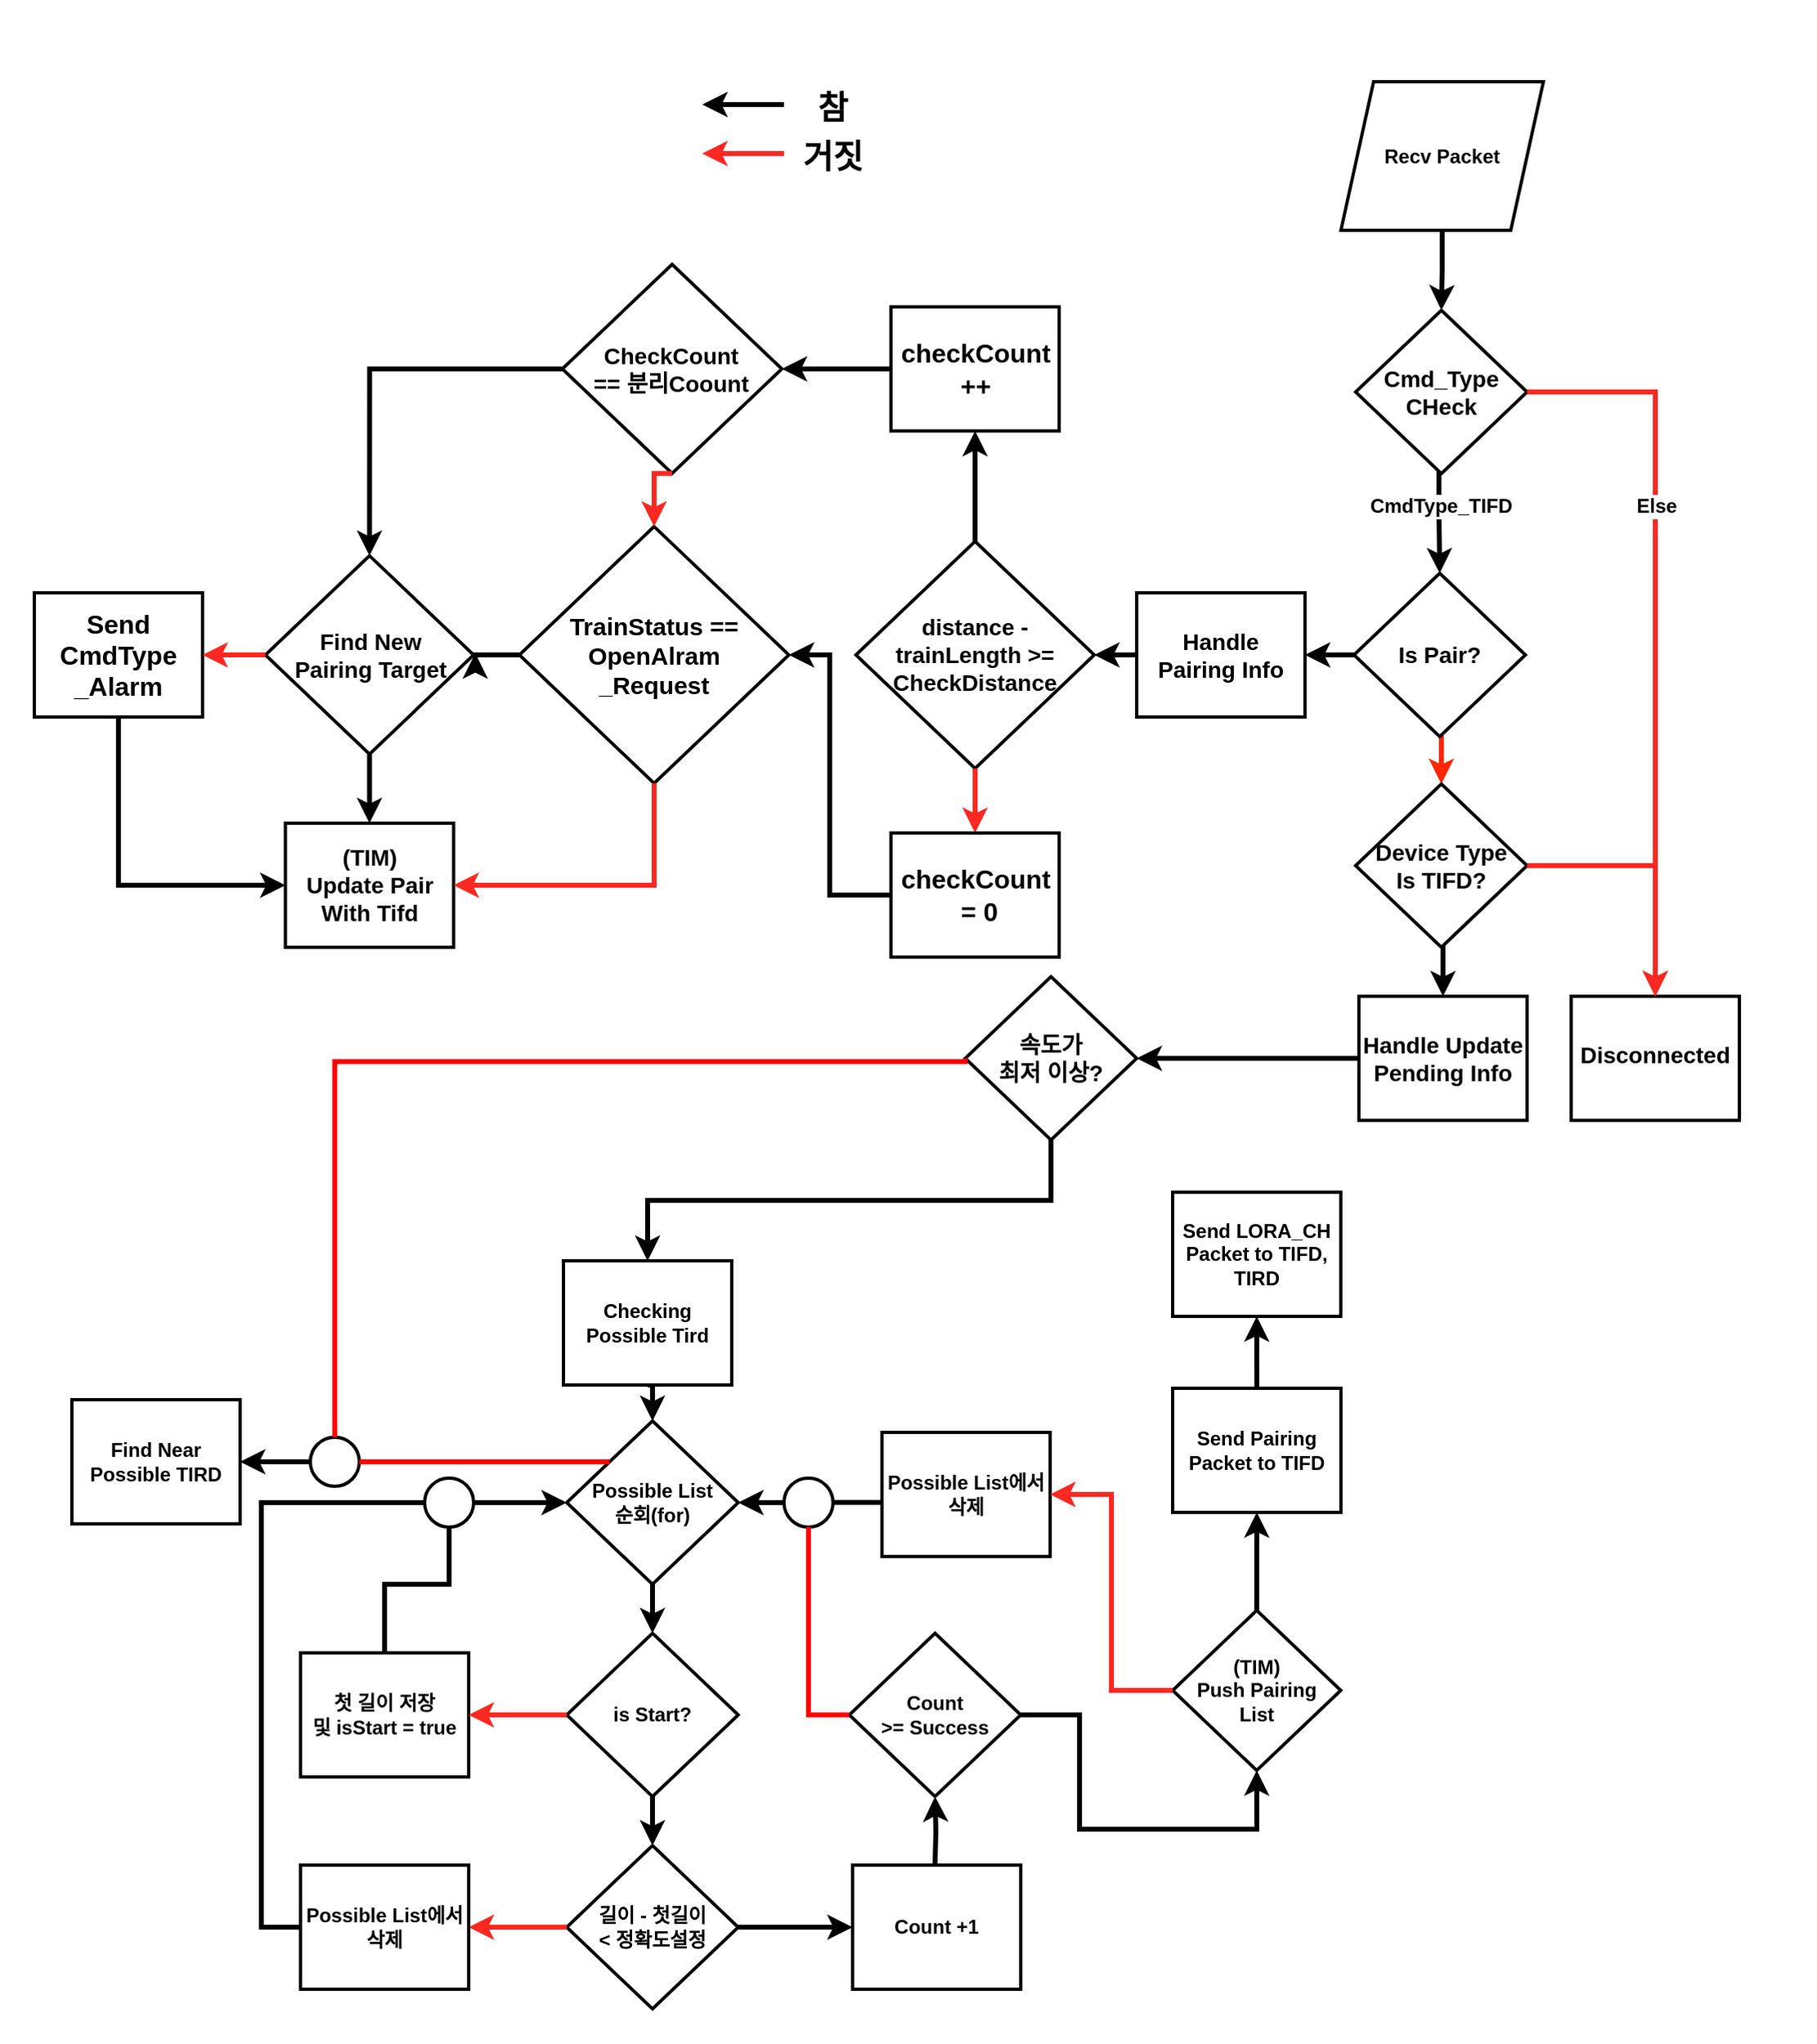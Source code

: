 <mxfile version="21.6.9" type="device">
  <diagram name="페이지-1" id="7Ij8uKjP76WhhLE6ZRci">
    <mxGraphModel dx="2876" dy="2298" grid="1" gridSize="10" guides="1" tooltips="1" connect="1" arrows="1" fold="1" page="1" pageScale="1" pageWidth="827" pageHeight="1169" background="#FFFFFF" math="0" shadow="0">
      <root>
        <mxCell id="0" />
        <mxCell id="1" parent="0" />
        <mxCell id="FlCNs_IBPol1UIJCw7tp-71" value="" style="rounded=0;whiteSpace=wrap;html=1;strokeColor=#ffffff;" parent="1" vertex="1">
          <mxGeometry x="-827" y="-1169" width="1110" height="1249" as="geometry" />
        </mxCell>
        <mxCell id="FlCNs_IBPol1UIJCw7tp-15" style="edgeStyle=orthogonalEdgeStyle;rounded=0;orthogonalLoop=1;jettySize=auto;html=1;entryX=0.5;entryY=0;entryDx=0;entryDy=0;strokeWidth=3;" parent="1" source="FlCNs_IBPol1UIJCw7tp-10" target="FlCNs_IBPol1UIJCw7tp-13" edge="1">
          <mxGeometry relative="1" as="geometry" />
        </mxCell>
        <mxCell id="FlCNs_IBPol1UIJCw7tp-10" value="Recv Packet" style="shape=parallelogram;perimeter=parallelogramPerimeter;whiteSpace=wrap;html=1;fixedSize=1;aspect=fixed;strokeWidth=2;fontStyle=1" parent="1" vertex="1">
          <mxGeometry x="-7" y="-1120" width="124" height="91" as="geometry" />
        </mxCell>
        <mxCell id="FlCNs_IBPol1UIJCw7tp-58" value="CmdType_TIFD" style="edgeStyle=orthogonalEdgeStyle;rounded=0;orthogonalLoop=1;jettySize=auto;html=1;entryX=0.5;entryY=0;entryDx=0;entryDy=0;fontStyle=1;fontSize=12;strokeWidth=3;exitX=0.5;exitY=1;exitDx=0;exitDy=0;" parent="1" source="FlCNs_IBPol1UIJCw7tp-13" target="FlCNs_IBPol1UIJCw7tp-23" edge="1">
          <mxGeometry x="0.495" relative="1" as="geometry">
            <Array as="points">
              <mxPoint x="55" y="-930" />
              <mxPoint x="53" y="-930" />
              <mxPoint x="53" y="-860" />
            </Array>
            <mxPoint as="offset" />
          </mxGeometry>
        </mxCell>
        <mxCell id="FlCNs_IBPol1UIJCw7tp-13" value="Cmd_Type&lt;br style=&quot;font-size: 14px;&quot;&gt;CHeck" style="rhombus;whiteSpace=wrap;html=1;aspect=fixed;strokeWidth=2;fontStyle=1;fontSize=14;" parent="1" vertex="1">
          <mxGeometry x="2" y="-980" width="105" height="100" as="geometry" />
        </mxCell>
        <mxCell id="FlCNs_IBPol1UIJCw7tp-35" style="edgeStyle=orthogonalEdgeStyle;rounded=0;orthogonalLoop=1;jettySize=auto;html=1;exitX=0;exitY=0.5;exitDx=0;exitDy=0;entryX=1;entryY=0.5;entryDx=0;entryDy=0;fontStyle=1;strokeWidth=3;" parent="1" source="FlCNs_IBPol1UIJCw7tp-21" target="FlCNs_IBPol1UIJCw7tp-31" edge="1">
          <mxGeometry relative="1" as="geometry" />
        </mxCell>
        <mxCell id="FlCNs_IBPol1UIJCw7tp-21" value="Handle Update Pending Info" style="rounded=0;whiteSpace=wrap;html=1;fontStyle=1;strokeWidth=2;fontSize=14;" parent="1" vertex="1">
          <mxGeometry x="4" y="-560" width="103" height="76" as="geometry" />
        </mxCell>
        <mxCell id="FlCNs_IBPol1UIJCw7tp-57" style="edgeStyle=orthogonalEdgeStyle;rounded=0;orthogonalLoop=1;jettySize=auto;html=1;exitX=0.5;exitY=1;exitDx=0;exitDy=0;entryX=0.5;entryY=0;entryDx=0;entryDy=0;fontStyle=1;fontColor=#000000;fillColor=#e51400;strokeColor=#ff2600;strokeWidth=3;" parent="1" source="FlCNs_IBPol1UIJCw7tp-23" target="FlCNs_IBPol1UIJCw7tp-26" edge="1">
          <mxGeometry relative="1" as="geometry" />
        </mxCell>
        <mxCell id="FlCNs_IBPol1UIJCw7tp-23" value="Is Pair?" style="rhombus;whiteSpace=wrap;html=1;aspect=fixed;fontStyle=1;strokeWidth=2;fontSize=14;" parent="1" vertex="1">
          <mxGeometry x="1" y="-819" width="105" height="100" as="geometry" />
        </mxCell>
        <mxCell id="FlCNs_IBPol1UIJCw7tp-34" style="edgeStyle=orthogonalEdgeStyle;rounded=0;orthogonalLoop=1;jettySize=auto;html=1;exitX=0.5;exitY=1;exitDx=0;exitDy=0;entryX=0.5;entryY=0;entryDx=0;entryDy=0;fontStyle=1;strokeWidth=3;" parent="1" source="FlCNs_IBPol1UIJCw7tp-26" target="FlCNs_IBPol1UIJCw7tp-21" edge="1">
          <mxGeometry relative="1" as="geometry" />
        </mxCell>
        <mxCell id="FlCNs_IBPol1UIJCw7tp-26" value="Device Type&lt;br style=&quot;font-size: 14px;&quot;&gt;Is TIFD?" style="rhombus;whiteSpace=wrap;html=1;aspect=fixed;fontStyle=1;strokeWidth=2;fontSize=14;" parent="1" vertex="1">
          <mxGeometry x="2" y="-690" width="105" height="100" as="geometry" />
        </mxCell>
        <mxCell id="FlCNs_IBPol1UIJCw7tp-36" style="edgeStyle=orthogonalEdgeStyle;rounded=0;orthogonalLoop=1;jettySize=auto;html=1;exitX=0.5;exitY=1;exitDx=0;exitDy=0;entryX=0.5;entryY=0;entryDx=0;entryDy=0;fontStyle=1;strokeWidth=3;" parent="1" source="FlCNs_IBPol1UIJCw7tp-31" target="FlCNs_IBPol1UIJCw7tp-33" edge="1">
          <mxGeometry relative="1" as="geometry" />
        </mxCell>
        <mxCell id="FlCNs_IBPol1UIJCw7tp-31" value="속도가 &lt;br style=&quot;font-size: 14px;&quot;&gt;최저 이상?" style="rhombus;whiteSpace=wrap;html=1;aspect=fixed;fontStyle=1;strokeWidth=2;fontSize=14;" parent="1" vertex="1">
          <mxGeometry x="-237" y="-572" width="105" height="100" as="geometry" />
        </mxCell>
        <mxCell id="FlCNs_IBPol1UIJCw7tp-32" value="&lt;p style=&quot;margin: 0px; padding: 0px; border: 0px none; line-height: 0px; overflow-wrap: break-word; font-family: Arial; font-size: 14px;&quot;&gt;&lt;span style=&quot;font-size: 14px;&quot;&gt;&lt;/span&gt;&lt;/p&gt;&lt;p style=&quot;margin: 0px; padding: 0px; border: 0px none; line-height: 0px; overflow-wrap: break-word; font-family: Arial; font-size: 14px;&quot;&gt;&lt;span style=&quot;font-size: 14px;&quot;&gt;&lt;/span&gt;&lt;/p&gt;&lt;p style=&quot;margin: 0px; padding: 0px; border: 0px none; line-height: 0px; overflow-wrap: break-word; font-family: Arial; font-size: 14px;&quot;&gt;&lt;span style=&quot;font-size: 14px;&quot;&gt;Disconnected&lt;/span&gt;&lt;/p&gt;&lt;p style=&quot;margin: 0px; padding: 0px; border: 0px none; line-height: 0px; overflow-wrap: break-word; font-family: Arial; font-size: 14px;&quot;&gt;&lt;span style=&quot;font-size: 14px;&quot;&gt;&lt;br style=&quot;font-size: 14px;&quot;&gt;&lt;/span&gt;&lt;/p&gt;" style="rounded=0;whiteSpace=wrap;html=1;fontStyle=1;strokeWidth=2;fontSize=14;" parent="1" vertex="1">
          <mxGeometry x="134" y="-560" width="103" height="76" as="geometry" />
        </mxCell>
        <mxCell id="FlCNs_IBPol1UIJCw7tp-38" style="edgeStyle=orthogonalEdgeStyle;rounded=0;orthogonalLoop=1;jettySize=auto;html=1;exitX=0.5;exitY=1;exitDx=0;exitDy=0;entryX=0.5;entryY=0;entryDx=0;entryDy=0;fontStyle=1;strokeWidth=3;" parent="1" source="FlCNs_IBPol1UIJCw7tp-33" target="FlCNs_IBPol1UIJCw7tp-37" edge="1">
          <mxGeometry relative="1" as="geometry" />
        </mxCell>
        <mxCell id="FlCNs_IBPol1UIJCw7tp-33" value="Checking Possible Tird" style="rounded=0;whiteSpace=wrap;html=1;fontStyle=1;strokeWidth=2;" parent="1" vertex="1">
          <mxGeometry x="-483" y="-398" width="103" height="76" as="geometry" />
        </mxCell>
        <mxCell id="FlCNs_IBPol1UIJCw7tp-48" style="edgeStyle=orthogonalEdgeStyle;rounded=0;orthogonalLoop=1;jettySize=auto;html=1;exitX=0.5;exitY=1;exitDx=0;exitDy=0;fontStyle=1;strokeWidth=3;" parent="1" source="FlCNs_IBPol1UIJCw7tp-37" target="FlCNs_IBPol1UIJCw7tp-40" edge="1">
          <mxGeometry relative="1" as="geometry" />
        </mxCell>
        <mxCell id="FlCNs_IBPol1UIJCw7tp-37" value="Possible List&lt;br&gt;순회(for)" style="rhombus;whiteSpace=wrap;html=1;aspect=fixed;fontStyle=1;strokeWidth=2;" parent="1" vertex="1">
          <mxGeometry x="-481" y="-300" width="105" height="100" as="geometry" />
        </mxCell>
        <mxCell id="FlCNs_IBPol1UIJCw7tp-39" value="Find Near Possible TIRD" style="rounded=0;whiteSpace=wrap;html=1;fontStyle=1;strokeWidth=2;" parent="1" vertex="1">
          <mxGeometry x="-784" y="-313" width="103" height="76" as="geometry" />
        </mxCell>
        <mxCell id="FlCNs_IBPol1UIJCw7tp-49" style="edgeStyle=orthogonalEdgeStyle;rounded=0;orthogonalLoop=1;jettySize=auto;html=1;exitX=0.5;exitY=1;exitDx=0;exitDy=0;entryX=0.5;entryY=0;entryDx=0;entryDy=0;fontStyle=1;strokeWidth=3;" parent="1" source="FlCNs_IBPol1UIJCw7tp-40" target="FlCNs_IBPol1UIJCw7tp-41" edge="1">
          <mxGeometry relative="1" as="geometry" />
        </mxCell>
        <mxCell id="FlCNs_IBPol1UIJCw7tp-40" value="is Start?" style="rhombus;whiteSpace=wrap;html=1;aspect=fixed;fontStyle=1;strokeWidth=2;" parent="1" vertex="1">
          <mxGeometry x="-481" y="-170" width="105" height="100" as="geometry" />
        </mxCell>
        <mxCell id="FlCNs_IBPol1UIJCw7tp-50" style="edgeStyle=orthogonalEdgeStyle;rounded=0;orthogonalLoop=1;jettySize=auto;html=1;exitX=1;exitY=0.5;exitDx=0;exitDy=0;entryX=0;entryY=0.5;entryDx=0;entryDy=0;fontStyle=1;strokeWidth=3;" parent="1" source="FlCNs_IBPol1UIJCw7tp-41" target="FlCNs_IBPol1UIJCw7tp-42" edge="1">
          <mxGeometry relative="1" as="geometry" />
        </mxCell>
        <mxCell id="FlCNs_IBPol1UIJCw7tp-41" value="길이 - 첫길이&lt;br&gt;&amp;lt; 정확도설정" style="rhombus;whiteSpace=wrap;html=1;aspect=fixed;fontStyle=1;strokeWidth=2;" parent="1" vertex="1">
          <mxGeometry x="-481" y="-40" width="105" height="100" as="geometry" />
        </mxCell>
        <mxCell id="FlCNs_IBPol1UIJCw7tp-51" style="edgeStyle=orthogonalEdgeStyle;rounded=0;orthogonalLoop=1;jettySize=auto;html=1;exitX=0.5;exitY=0;exitDx=0;exitDy=0;entryX=0.5;entryY=1;entryDx=0;entryDy=0;fontStyle=1;strokeWidth=3;" parent="1" target="FlCNs_IBPol1UIJCw7tp-44" edge="1">
          <mxGeometry relative="1" as="geometry">
            <mxPoint x="-255.5" y="-28" as="sourcePoint" />
          </mxGeometry>
        </mxCell>
        <mxCell id="FlCNs_IBPol1UIJCw7tp-42" value="Count +1" style="rounded=0;whiteSpace=wrap;fontStyle=1;strokeWidth=2;" parent="1" vertex="1">
          <mxGeometry x="-306" y="-28" width="103" height="76" as="geometry" />
        </mxCell>
        <mxCell id="FlCNs_IBPol1UIJCw7tp-52" style="edgeStyle=orthogonalEdgeStyle;rounded=0;orthogonalLoop=1;jettySize=auto;html=1;exitX=1;exitY=0.5;exitDx=0;exitDy=0;fontStyle=1;strokeWidth=3;entryX=0.5;entryY=1;entryDx=0;entryDy=0;" parent="1" source="FlCNs_IBPol1UIJCw7tp-44" target="FlCNs_IBPol1UIJCw7tp-73" edge="1">
          <mxGeometry relative="1" as="geometry">
            <mxPoint x="-255" y="-190" as="targetPoint" />
            <Array as="points">
              <mxPoint x="-167" y="-120" />
              <mxPoint x="-167" y="-50" />
              <mxPoint x="-59" y="-50" />
            </Array>
          </mxGeometry>
        </mxCell>
        <mxCell id="FlCNs_IBPol1UIJCw7tp-44" value="Count&lt;br&gt;&amp;gt;= Success" style="rhombus;whiteSpace=wrap;html=1;aspect=fixed;fontStyle=1;strokeWidth=2;" parent="1" vertex="1">
          <mxGeometry x="-308" y="-170" width="105" height="100" as="geometry" />
        </mxCell>
        <mxCell id="FlCNs_IBPol1UIJCw7tp-53" style="edgeStyle=orthogonalEdgeStyle;rounded=0;orthogonalLoop=1;jettySize=auto;html=1;exitX=0.5;exitY=0;exitDx=0;exitDy=0;entryX=0.5;entryY=1;entryDx=0;entryDy=0;fontStyle=1;strokeWidth=3;" parent="1" source="FlCNs_IBPol1UIJCw7tp-73" target="FlCNs_IBPol1UIJCw7tp-46" edge="1">
          <mxGeometry relative="1" as="geometry">
            <mxPoint x="-217.5" y="-168" as="sourcePoint" />
          </mxGeometry>
        </mxCell>
        <mxCell id="FlCNs_IBPol1UIJCw7tp-46" value="Send Pairing Packet to TIFD" style="rounded=0;whiteSpace=wrap;fontStyle=1;html=1;strokeWidth=2;" parent="1" vertex="1">
          <mxGeometry x="-110" y="-320" width="103" height="76" as="geometry" />
        </mxCell>
        <mxCell id="FlCNs_IBPol1UIJCw7tp-47" value="Send LORA_CH&lt;br&gt;Packet to TIFD, TIRD" style="rounded=0;whiteSpace=wrap;fontStyle=1;html=1;strokeWidth=2;" parent="1" vertex="1">
          <mxGeometry x="-110" y="-440" width="102.9" height="76" as="geometry" />
        </mxCell>
        <mxCell id="FlCNs_IBPol1UIJCw7tp-73" value="(TIM)&lt;br style=&quot;border-color: var(--border-color);&quot;&gt;&lt;span style=&quot;border-color: var(--border-color);&quot;&gt;Push Pairing&lt;br&gt;List&lt;/span&gt;" style="rhombus;whiteSpace=wrap;html=1;aspect=fixed;fontStyle=1;strokeWidth=2;" parent="1" vertex="1">
          <mxGeometry x="-110" y="-184" width="102.9" height="98" as="geometry" />
        </mxCell>
        <mxCell id="FlCNs_IBPol1UIJCw7tp-76" value="첫 길이 저장&lt;br&gt;및 isStart = true" style="rounded=0;whiteSpace=wrap;fontStyle=1;html=1;strokeWidth=2;" parent="1" vertex="1">
          <mxGeometry x="-644" y="-158" width="103" height="76" as="geometry" />
        </mxCell>
        <mxCell id="FlCNs_IBPol1UIJCw7tp-81" value="Possible List에서&lt;br&gt;삭제" style="rounded=0;whiteSpace=wrap;fontStyle=1;html=1;strokeWidth=2;" parent="1" vertex="1">
          <mxGeometry x="-288.0" y="-293" width="103" height="76" as="geometry" />
        </mxCell>
        <mxCell id="FlCNs_IBPol1UIJCw7tp-85" style="edgeStyle=orthogonalEdgeStyle;rounded=0;orthogonalLoop=1;jettySize=auto;html=1;exitX=0.5;exitY=0;exitDx=0;exitDy=0;entryX=0.5;entryY=1;entryDx=0;entryDy=0;fontStyle=1;strokeWidth=3;" parent="1" source="FlCNs_IBPol1UIJCw7tp-46" target="FlCNs_IBPol1UIJCw7tp-47" edge="1">
          <mxGeometry relative="1" as="geometry">
            <mxPoint x="-200" y="-350" as="sourcePoint" />
            <mxPoint x="-250" y="-350" as="targetPoint" />
          </mxGeometry>
        </mxCell>
        <mxCell id="FlCNs_IBPol1UIJCw7tp-86" style="edgeStyle=orthogonalEdgeStyle;rounded=0;orthogonalLoop=1;jettySize=auto;html=1;exitX=0;exitY=0.5;exitDx=0;exitDy=0;entryX=1;entryY=0.5;entryDx=0;entryDy=0;fontStyle=1;strokeWidth=3;strokeColor=#FC2821;" parent="1" source="FlCNs_IBPol1UIJCw7tp-73" target="FlCNs_IBPol1UIJCw7tp-81" edge="1">
          <mxGeometry relative="1" as="geometry">
            <mxPoint x="-78.0" y="-270" as="sourcePoint" />
            <mxPoint x="-278.0" y="-270" as="targetPoint" />
          </mxGeometry>
        </mxCell>
        <mxCell id="FlCNs_IBPol1UIJCw7tp-88" value="" style="ellipse;whiteSpace=wrap;html=1;strokeWidth=2;" parent="1" vertex="1">
          <mxGeometry x="-348" y="-265" width="30" height="30" as="geometry" />
        </mxCell>
        <mxCell id="FlCNs_IBPol1UIJCw7tp-90" style="orthogonalLoop=1;jettySize=auto;html=1;exitX=0;exitY=0.5;exitDx=0;exitDy=0;entryX=0.5;entryY=1;entryDx=0;entryDy=0;fontStyle=1;strokeWidth=3;rounded=0;edgeStyle=orthogonalEdgeStyle;endArrow=none;endFill=0;strokeColor=#ff0000;" parent="1" source="FlCNs_IBPol1UIJCw7tp-44" target="FlCNs_IBPol1UIJCw7tp-88" edge="1">
          <mxGeometry relative="1" as="geometry">
            <mxPoint x="-458" y="-280" as="sourcePoint" />
            <mxPoint x="-508" y="-280" as="targetPoint" />
          </mxGeometry>
        </mxCell>
        <mxCell id="FlCNs_IBPol1UIJCw7tp-91" style="edgeStyle=orthogonalEdgeStyle;rounded=0;orthogonalLoop=1;jettySize=auto;html=1;exitX=0;exitY=0.5;exitDx=0;exitDy=0;fontStyle=1;strokeWidth=3;endArrow=none;endFill=0;" parent="1" edge="1">
          <mxGeometry relative="1" as="geometry">
            <mxPoint x="-288.0" y="-250.08" as="sourcePoint" />
            <mxPoint x="-318" y="-250.08" as="targetPoint" />
            <Array as="points">
              <mxPoint x="-318" y="-250.08" />
            </Array>
          </mxGeometry>
        </mxCell>
        <mxCell id="FlCNs_IBPol1UIJCw7tp-92" style="edgeStyle=orthogonalEdgeStyle;rounded=0;orthogonalLoop=1;jettySize=auto;html=1;exitX=0;exitY=0.5;exitDx=0;exitDy=0;fontStyle=1;strokeWidth=3;entryX=1;entryY=0.5;entryDx=0;entryDy=0;" parent="1" source="FlCNs_IBPol1UIJCw7tp-88" target="FlCNs_IBPol1UIJCw7tp-37" edge="1">
          <mxGeometry relative="1" as="geometry">
            <mxPoint x="-378" y="-300" as="sourcePoint" />
            <mxPoint x="-368" y="-250" as="targetPoint" />
          </mxGeometry>
        </mxCell>
        <mxCell id="FlCNs_IBPol1UIJCw7tp-93" style="edgeStyle=orthogonalEdgeStyle;rounded=0;orthogonalLoop=1;jettySize=auto;html=1;exitX=0;exitY=0.5;exitDx=0;exitDy=0;entryX=1;entryY=0.5;entryDx=0;entryDy=0;fontStyle=1;strokeWidth=3;fillColor=#e51400;strokeColor=#FC2821;" parent="1" source="FlCNs_IBPol1UIJCw7tp-40" target="FlCNs_IBPol1UIJCw7tp-76" edge="1">
          <mxGeometry relative="1" as="geometry">
            <mxPoint x="-478" y="-140" as="sourcePoint" />
            <mxPoint x="-528" y="-140" as="targetPoint" />
          </mxGeometry>
        </mxCell>
        <mxCell id="FlCNs_IBPol1UIJCw7tp-94" style="edgeStyle=orthogonalEdgeStyle;rounded=0;orthogonalLoop=1;jettySize=auto;html=1;exitX=0;exitY=0.5;exitDx=0;exitDy=0;entryX=1;entryY=0.5;entryDx=0;entryDy=0;fontStyle=1;strokeWidth=3;strokeColor=#FC2821;" parent="1" source="FlCNs_IBPol1UIJCw7tp-41" edge="1">
          <mxGeometry relative="1" as="geometry">
            <mxPoint x="-471" y="-110" as="sourcePoint" />
            <mxPoint x="-541.0" y="10" as="targetPoint" />
          </mxGeometry>
        </mxCell>
        <mxCell id="FlCNs_IBPol1UIJCw7tp-95" value="Possible List에서&lt;br&gt;삭제" style="rounded=0;whiteSpace=wrap;fontStyle=1;html=1;strokeWidth=2;" parent="1" vertex="1">
          <mxGeometry x="-644.0" y="-28" width="103" height="76" as="geometry" />
        </mxCell>
        <mxCell id="FlCNs_IBPol1UIJCw7tp-96" value="" style="ellipse;whiteSpace=wrap;html=1;strokeWidth=2;" parent="1" vertex="1">
          <mxGeometry x="-638" y="-290" width="30" height="30" as="geometry" />
        </mxCell>
        <mxCell id="FlCNs_IBPol1UIJCw7tp-97" style="orthogonalLoop=1;jettySize=auto;html=1;entryX=1;entryY=0.5;entryDx=0;entryDy=0;fontStyle=1;strokeWidth=3;rounded=0;edgeStyle=orthogonalEdgeStyle;endArrow=none;endFill=0;strokeColor=#ff0000;exitX=0;exitY=0;exitDx=0;exitDy=0;" parent="1" source="FlCNs_IBPol1UIJCw7tp-37" target="FlCNs_IBPol1UIJCw7tp-96" edge="1">
          <mxGeometry relative="1" as="geometry">
            <mxPoint x="-543" y="-225" as="sourcePoint" />
            <mxPoint x="-568" y="-340" as="targetPoint" />
          </mxGeometry>
        </mxCell>
        <mxCell id="FlCNs_IBPol1UIJCw7tp-98" style="orthogonalLoop=1;jettySize=auto;html=1;exitX=0.5;exitY=0;exitDx=0;exitDy=0;entryX=0;entryY=0.5;entryDx=0;entryDy=0;fontStyle=1;strokeWidth=3;rounded=0;edgeStyle=orthogonalEdgeStyle;endArrow=none;endFill=0;strokeColor=#ff0000;" parent="1" source="FlCNs_IBPol1UIJCw7tp-96" target="FlCNs_IBPol1UIJCw7tp-31" edge="1">
          <mxGeometry relative="1" as="geometry">
            <mxPoint x="-593" y="-315" as="sourcePoint" />
            <mxPoint x="-618" y="-430" as="targetPoint" />
            <Array as="points">
              <mxPoint x="-623" y="-520" />
              <mxPoint x="-237" y="-520" />
            </Array>
          </mxGeometry>
        </mxCell>
        <mxCell id="FlCNs_IBPol1UIJCw7tp-99" style="edgeStyle=orthogonalEdgeStyle;rounded=0;orthogonalLoop=1;jettySize=auto;html=1;exitX=0;exitY=0.5;exitDx=0;exitDy=0;fontStyle=1;strokeWidth=3;entryX=1;entryY=0.5;entryDx=0;entryDy=0;" parent="1" source="FlCNs_IBPol1UIJCw7tp-96" target="FlCNs_IBPol1UIJCw7tp-39" edge="1">
          <mxGeometry relative="1" as="geometry">
            <mxPoint x="-628" y="-270" as="sourcePoint" />
            <mxPoint x="-678" y="-270" as="targetPoint" />
          </mxGeometry>
        </mxCell>
        <mxCell id="FlCNs_IBPol1UIJCw7tp-100" value="" style="ellipse;whiteSpace=wrap;html=1;strokeWidth=2;" parent="1" vertex="1">
          <mxGeometry x="-568" y="-265" width="30" height="30" as="geometry" />
        </mxCell>
        <mxCell id="FlCNs_IBPol1UIJCw7tp-101" style="edgeStyle=orthogonalEdgeStyle;rounded=0;orthogonalLoop=1;jettySize=auto;html=1;exitX=1;exitY=0.5;exitDx=0;exitDy=0;entryX=0;entryY=0.5;entryDx=0;entryDy=0;fontStyle=1;strokeWidth=3;" parent="1" source="FlCNs_IBPol1UIJCw7tp-100" target="FlCNs_IBPol1UIJCw7tp-37" edge="1">
          <mxGeometry relative="1" as="geometry">
            <mxPoint x="-578" y="-190" as="sourcePoint" />
            <mxPoint x="-628" y="-190" as="targetPoint" />
          </mxGeometry>
        </mxCell>
        <mxCell id="FlCNs_IBPol1UIJCw7tp-103" style="edgeStyle=orthogonalEdgeStyle;rounded=0;orthogonalLoop=1;jettySize=auto;html=1;exitX=0.5;exitY=0;exitDx=0;exitDy=0;fontStyle=1;strokeWidth=3;endArrow=none;endFill=0;entryX=0.5;entryY=1;entryDx=0;entryDy=0;" parent="1" source="FlCNs_IBPol1UIJCw7tp-76" target="FlCNs_IBPol1UIJCw7tp-100" edge="1">
          <mxGeometry relative="1" as="geometry">
            <mxPoint x="-608.0" y="-210.0" as="sourcePoint" />
            <mxPoint x="-638" y="-210.0" as="targetPoint" />
            <Array as="points">
              <mxPoint x="-592" y="-200" />
              <mxPoint x="-553" y="-200" />
            </Array>
          </mxGeometry>
        </mxCell>
        <mxCell id="FlCNs_IBPol1UIJCw7tp-104" style="edgeStyle=orthogonalEdgeStyle;rounded=0;orthogonalLoop=1;jettySize=auto;html=1;exitX=0;exitY=0.5;exitDx=0;exitDy=0;fontStyle=1;strokeWidth=3;endArrow=none;endFill=0;entryX=0;entryY=0.5;entryDx=0;entryDy=0;" parent="1" source="FlCNs_IBPol1UIJCw7tp-95" target="FlCNs_IBPol1UIJCw7tp-100" edge="1">
          <mxGeometry relative="1" as="geometry">
            <mxPoint x="-678.0" y="-40.0" as="sourcePoint" />
            <mxPoint x="-708" y="-40.0" as="targetPoint" />
            <Array as="points">
              <mxPoint x="-668" y="10" />
              <mxPoint x="-668" y="-250" />
            </Array>
          </mxGeometry>
        </mxCell>
        <mxCell id="mwJyTNDDtB5qL9PiFzt8-1" style="edgeStyle=orthogonalEdgeStyle;rounded=0;orthogonalLoop=1;jettySize=auto;html=1;exitX=1;exitY=0.5;exitDx=0;exitDy=0;entryX=0.5;entryY=0;entryDx=0;entryDy=0;fontStyle=1;strokeWidth=3;strokeColor=#FC2821;" parent="1" source="FlCNs_IBPol1UIJCw7tp-26" target="FlCNs_IBPol1UIJCw7tp-32" edge="1">
          <mxGeometry relative="1" as="geometry">
            <mxPoint x="373.0" y="-660" as="sourcePoint" />
            <mxPoint x="173.0" y="-660" as="targetPoint" />
          </mxGeometry>
        </mxCell>
        <mxCell id="mwJyTNDDtB5qL9PiFzt8-2" style="edgeStyle=orthogonalEdgeStyle;rounded=0;orthogonalLoop=1;jettySize=auto;html=1;exitX=0;exitY=0.5;exitDx=0;exitDy=0;entryX=1;entryY=0.5;entryDx=0;entryDy=0;fontStyle=1;strokeWidth=3;" parent="1" source="FlCNs_IBPol1UIJCw7tp-23" target="mwJyTNDDtB5qL9PiFzt8-3" edge="1">
          <mxGeometry relative="1" as="geometry">
            <mxPoint x="-117" y="-760" as="sourcePoint" />
            <mxPoint x="-167" y="-760" as="targetPoint" />
            <Array as="points" />
          </mxGeometry>
        </mxCell>
        <mxCell id="mwJyTNDDtB5qL9PiFzt8-3" value="Handle&lt;br style=&quot;font-size: 14px;&quot;&gt;Pairing Info" style="rounded=0;whiteSpace=wrap;fontStyle=1;html=1;strokeWidth=2;fontSize=14;" parent="1" vertex="1">
          <mxGeometry x="-132.0" y="-807" width="103" height="76" as="geometry" />
        </mxCell>
        <mxCell id="mwJyTNDDtB5qL9PiFzt8-4" value="Else" style="edgeStyle=orthogonalEdgeStyle;rounded=0;orthogonalLoop=1;jettySize=auto;html=1;exitX=1;exitY=0.5;exitDx=0;exitDy=0;entryX=0.5;entryY=0;entryDx=0;entryDy=0;fontStyle=1;strokeWidth=3;strokeColor=#FC2821;fontSize=12;" parent="1" source="FlCNs_IBPol1UIJCw7tp-13" target="FlCNs_IBPol1UIJCw7tp-32" edge="1">
          <mxGeometry x="-0.338" relative="1" as="geometry">
            <mxPoint x="353.0" y="-890" as="sourcePoint" />
            <mxPoint x="153.0" y="-890" as="targetPoint" />
            <mxPoint as="offset" />
          </mxGeometry>
        </mxCell>
        <mxCell id="mwJyTNDDtB5qL9PiFzt8-7" value="TrainStatus == OpenAlram&lt;br style=&quot;font-size: 15px;&quot;&gt;_Request" style="rhombus;whiteSpace=wrap;html=1;aspect=fixed;fontStyle=1;strokeWidth=2;fontSize=15;" parent="1" vertex="1">
          <mxGeometry x="-510" y="-847.57" width="165" height="157.14" as="geometry" />
        </mxCell>
        <mxCell id="mwJyTNDDtB5qL9PiFzt8-12" value="(TIM)&lt;br style=&quot;font-size: 14px;&quot;&gt;Update Pair &lt;br style=&quot;font-size: 14px;&quot;&gt;With Tifd" style="rounded=0;whiteSpace=wrap;fontStyle=1;html=1;strokeWidth=2;fontSize=14;" parent="1" vertex="1">
          <mxGeometry x="-653.25" y="-666" width="103" height="76" as="geometry" />
        </mxCell>
        <mxCell id="Ct8HjF7NkuFXoSBndfX9-1" value="distance - trainLength &amp;gt;=&lt;br style=&quot;font-size: 14px;&quot;&gt;CheckDistance" style="rhombus;whiteSpace=wrap;html=1;aspect=fixed;fontStyle=1;strokeWidth=2;fontSize=14;" parent="1" vertex="1">
          <mxGeometry x="-303.95" y="-838.5" width="145.95" height="139" as="geometry" />
        </mxCell>
        <mxCell id="Ct8HjF7NkuFXoSBndfX9-2" value="checkCount&lt;br&gt;++" style="rounded=0;whiteSpace=wrap;fontStyle=1;html=1;strokeWidth=2;fontSize=16;" parent="1" vertex="1">
          <mxGeometry x="-282.48" y="-982.14" width="103" height="76" as="geometry" />
        </mxCell>
        <mxCell id="Ct8HjF7NkuFXoSBndfX9-3" style="edgeStyle=orthogonalEdgeStyle;rounded=0;orthogonalLoop=1;jettySize=auto;html=1;exitX=0.5;exitY=0;exitDx=0;exitDy=0;entryX=0.5;entryY=1;entryDx=0;entryDy=0;fontStyle=1;strokeWidth=3;" parent="1" source="Ct8HjF7NkuFXoSBndfX9-1" target="Ct8HjF7NkuFXoSBndfX9-2" edge="1">
          <mxGeometry relative="1" as="geometry">
            <mxPoint x="-397" y="-630" as="sourcePoint" />
            <mxPoint x="-447" y="-630" as="targetPoint" />
          </mxGeometry>
        </mxCell>
        <mxCell id="Ct8HjF7NkuFXoSBndfX9-4" style="edgeStyle=orthogonalEdgeStyle;rounded=0;orthogonalLoop=1;jettySize=auto;html=1;exitX=0;exitY=0.5;exitDx=0;exitDy=0;entryX=1;entryY=0.5;entryDx=0;entryDy=0;fontStyle=1;strokeWidth=3;" parent="1" source="mwJyTNDDtB5qL9PiFzt8-3" target="Ct8HjF7NkuFXoSBndfX9-1" edge="1">
          <mxGeometry relative="1" as="geometry">
            <mxPoint x="-357" y="-680" as="sourcePoint" />
            <mxPoint x="-407" y="-680" as="targetPoint" />
          </mxGeometry>
        </mxCell>
        <mxCell id="Ct8HjF7NkuFXoSBndfX9-5" value="CheckCount&lt;br style=&quot;font-size: 14px;&quot;&gt;== 분리Coount" style="rhombus;whiteSpace=wrap;html=1;aspect=fixed;fontStyle=1;strokeWidth=2;fontSize=14;" parent="1" vertex="1">
          <mxGeometry x="-483.7" y="-1008.14" width="134.4" height="128" as="geometry" />
        </mxCell>
        <mxCell id="Ct8HjF7NkuFXoSBndfX9-6" style="edgeStyle=orthogonalEdgeStyle;rounded=0;orthogonalLoop=1;jettySize=auto;html=1;exitX=0;exitY=0.5;exitDx=0;exitDy=0;fontStyle=1;strokeWidth=3;entryX=1;entryY=0.5;entryDx=0;entryDy=0;" parent="1" source="Ct8HjF7NkuFXoSBndfX9-2" target="Ct8HjF7NkuFXoSBndfX9-5" edge="1">
          <mxGeometry relative="1" as="geometry">
            <mxPoint x="-627" y="-940" as="sourcePoint" />
            <mxPoint x="-357" y="-940" as="targetPoint" />
          </mxGeometry>
        </mxCell>
        <mxCell id="Ct8HjF7NkuFXoSBndfX9-8" style="edgeStyle=orthogonalEdgeStyle;rounded=0;orthogonalLoop=1;jettySize=auto;html=1;exitX=0.5;exitY=1;exitDx=0;exitDy=0;entryX=0.5;entryY=0;entryDx=0;entryDy=0;fontStyle=1;strokeWidth=3;strokeColor=#FC2821;" parent="1" source="Ct8HjF7NkuFXoSBndfX9-5" target="mwJyTNDDtB5qL9PiFzt8-7" edge="1">
          <mxGeometry relative="1" as="geometry">
            <mxPoint x="-617.0" y="-910" as="sourcePoint" />
            <mxPoint x="-817.0" y="-910" as="targetPoint" />
          </mxGeometry>
        </mxCell>
        <mxCell id="Ct8HjF7NkuFXoSBndfX9-13" style="edgeStyle=orthogonalEdgeStyle;rounded=0;orthogonalLoop=1;jettySize=auto;html=1;exitX=0.5;exitY=1;exitDx=0;exitDy=0;entryX=1;entryY=0.5;entryDx=0;entryDy=0;fontStyle=1;strokeWidth=3;strokeColor=#FC2821;" parent="1" source="mwJyTNDDtB5qL9PiFzt8-7" target="mwJyTNDDtB5qL9PiFzt8-12" edge="1">
          <mxGeometry relative="1" as="geometry">
            <mxPoint x="-267.0" y="-560" as="sourcePoint" />
            <mxPoint x="-467.0" y="-560" as="targetPoint" />
          </mxGeometry>
        </mxCell>
        <mxCell id="Ct8HjF7NkuFXoSBndfX9-91" value="Find New &lt;br style=&quot;font-size: 14px;&quot;&gt;Pairing Target" style="rhombus;whiteSpace=wrap;html=1;aspect=fixed;fontStyle=1;strokeWidth=2;fontSize=14;" parent="1" vertex="1">
          <mxGeometry x="-665.5" y="-829.71" width="127.5" height="121.43" as="geometry" />
        </mxCell>
        <mxCell id="Ct8HjF7NkuFXoSBndfX9-94" value="Send CmdType&lt;br&gt;_Alarm" style="rounded=0;whiteSpace=wrap;fontStyle=1;html=1;strokeWidth=2;fontSize=16;" parent="1" vertex="1">
          <mxGeometry x="-807.0" y="-807" width="103" height="76" as="geometry" />
        </mxCell>
        <mxCell id="Ct8HjF7NkuFXoSBndfX9-95" style="edgeStyle=orthogonalEdgeStyle;rounded=0;orthogonalLoop=1;jettySize=auto;html=1;exitX=0;exitY=0.5;exitDx=0;exitDy=0;fontStyle=1;strokeWidth=3;" parent="1" source="mwJyTNDDtB5qL9PiFzt8-7" edge="1">
          <mxGeometry relative="1" as="geometry">
            <mxPoint x="-947" y="-930" as="sourcePoint" />
            <mxPoint x="-537" y="-770" as="targetPoint" />
          </mxGeometry>
        </mxCell>
        <mxCell id="Ct8HjF7NkuFXoSBndfX9-96" style="edgeStyle=orthogonalEdgeStyle;rounded=0;orthogonalLoop=1;jettySize=auto;html=1;exitX=0.5;exitY=1;exitDx=0;exitDy=0;entryX=0.5;entryY=0;entryDx=0;entryDy=0;fontStyle=1;strokeWidth=3;" parent="1" source="Ct8HjF7NkuFXoSBndfX9-91" target="mwJyTNDDtB5qL9PiFzt8-12" edge="1">
          <mxGeometry relative="1" as="geometry">
            <mxPoint x="-787" y="-670" as="sourcePoint" />
            <mxPoint x="-837" y="-670" as="targetPoint" />
          </mxGeometry>
        </mxCell>
        <mxCell id="Ct8HjF7NkuFXoSBndfX9-97" style="edgeStyle=orthogonalEdgeStyle;rounded=0;orthogonalLoop=1;jettySize=auto;html=1;exitX=0;exitY=0.5;exitDx=0;exitDy=0;entryX=1;entryY=0.5;entryDx=0;entryDy=0;fontStyle=1;strokeWidth=3;strokeColor=#FC2821;" parent="1" source="Ct8HjF7NkuFXoSBndfX9-91" target="Ct8HjF7NkuFXoSBndfX9-94" edge="1">
          <mxGeometry relative="1" as="geometry">
            <mxPoint x="-677.0" y="-890" as="sourcePoint" />
            <mxPoint x="-877.0" y="-890" as="targetPoint" />
          </mxGeometry>
        </mxCell>
        <mxCell id="Ct8HjF7NkuFXoSBndfX9-98" style="edgeStyle=orthogonalEdgeStyle;rounded=0;orthogonalLoop=1;jettySize=auto;html=1;exitX=0;exitY=0.5;exitDx=0;exitDy=0;entryX=0.5;entryY=0;entryDx=0;entryDy=0;fontStyle=1;strokeWidth=3;" parent="1" source="Ct8HjF7NkuFXoSBndfX9-5" target="Ct8HjF7NkuFXoSBndfX9-91" edge="1">
          <mxGeometry relative="1" as="geometry">
            <mxPoint x="-647" y="-950" as="sourcePoint" />
            <mxPoint x="-697" y="-950" as="targetPoint" />
          </mxGeometry>
        </mxCell>
        <mxCell id="Ct8HjF7NkuFXoSBndfX9-100" style="edgeStyle=orthogonalEdgeStyle;rounded=0;orthogonalLoop=1;jettySize=auto;html=1;exitX=0.5;exitY=1;exitDx=0;exitDy=0;entryX=0;entryY=0.5;entryDx=0;entryDy=0;fontStyle=1;strokeWidth=3;" parent="1" source="Ct8HjF7NkuFXoSBndfX9-94" target="mwJyTNDDtB5qL9PiFzt8-12" edge="1">
          <mxGeometry relative="1" as="geometry">
            <mxPoint x="-727" y="-640" as="sourcePoint" />
            <mxPoint x="-777" y="-640" as="targetPoint" />
          </mxGeometry>
        </mxCell>
        <mxCell id="Ct8HjF7NkuFXoSBndfX9-101" value="" style="group" parent="1" vertex="1" connectable="0">
          <mxGeometry x="-398" y="-1120" width="110" height="60" as="geometry" />
        </mxCell>
        <mxCell id="VzTFzCelFTvTFUtPNzLl-1" style="edgeStyle=orthogonalEdgeStyle;rounded=0;orthogonalLoop=1;jettySize=auto;html=1;exitX=0;exitY=0.5;exitDx=0;exitDy=0;entryX=1;entryY=0.5;entryDx=0;entryDy=0;fontStyle=1;strokeWidth=3;movable=1;resizable=1;rotatable=1;deletable=1;editable=1;locked=0;connectable=1;" parent="Ct8HjF7NkuFXoSBndfX9-101" edge="1">
          <mxGeometry relative="1" as="geometry">
            <mxPoint x="50" y="14" as="sourcePoint" />
            <mxPoint y="14" as="targetPoint" />
          </mxGeometry>
        </mxCell>
        <mxCell id="VzTFzCelFTvTFUtPNzLl-2" style="edgeStyle=orthogonalEdgeStyle;rounded=0;orthogonalLoop=1;jettySize=auto;html=1;entryX=1;entryY=0.5;entryDx=0;entryDy=0;fontStyle=1;strokeWidth=3;strokeColor=#FC2821;movable=1;resizable=1;rotatable=1;deletable=1;editable=1;locked=0;connectable=1;" parent="Ct8HjF7NkuFXoSBndfX9-101" edge="1">
          <mxGeometry relative="1" as="geometry">
            <mxPoint x="50" y="44" as="sourcePoint" />
            <mxPoint x="2.274e-13" y="44" as="targetPoint" />
          </mxGeometry>
        </mxCell>
        <mxCell id="VzTFzCelFTvTFUtPNzLl-4" value="참" style="text;html=1;strokeColor=none;fillColor=none;align=center;verticalAlign=middle;whiteSpace=wrap;rounded=0;fontSize=20;fontStyle=1;movable=1;resizable=1;rotatable=1;deletable=1;editable=1;locked=0;connectable=1;" parent="Ct8HjF7NkuFXoSBndfX9-101" vertex="1">
          <mxGeometry x="50" width="60" height="30" as="geometry" />
        </mxCell>
        <mxCell id="VzTFzCelFTvTFUtPNzLl-5" value="거짓" style="text;html=1;strokeColor=none;fillColor=none;align=center;verticalAlign=middle;whiteSpace=wrap;rounded=0;fontSize=20;fontStyle=1;movable=1;resizable=1;rotatable=1;deletable=1;editable=1;locked=0;connectable=1;" parent="Ct8HjF7NkuFXoSBndfX9-101" vertex="1">
          <mxGeometry x="50" y="30" width="60" height="30" as="geometry" />
        </mxCell>
        <mxCell id="m691B2Pts4ywP40O-uFp-1" style="edgeStyle=orthogonalEdgeStyle;rounded=0;orthogonalLoop=1;jettySize=auto;html=1;exitX=0.5;exitY=1;exitDx=0;exitDy=0;entryX=0.5;entryY=0;entryDx=0;entryDy=0;fontStyle=1;strokeWidth=3;strokeColor=#FC2821;" edge="1" parent="1" source="Ct8HjF7NkuFXoSBndfX9-1" target="m691B2Pts4ywP40O-uFp-2">
          <mxGeometry relative="1" as="geometry">
            <mxPoint x="-210.0" y="-690" as="sourcePoint" />
            <mxPoint x="-410.0" y="-690" as="targetPoint" />
          </mxGeometry>
        </mxCell>
        <mxCell id="m691B2Pts4ywP40O-uFp-2" value="checkCount&lt;br&gt;&amp;nbsp;= 0" style="rounded=0;whiteSpace=wrap;fontStyle=1;html=1;strokeWidth=2;fontSize=16;" vertex="1" parent="1">
          <mxGeometry x="-282.48" y="-660" width="103" height="76" as="geometry" />
        </mxCell>
        <mxCell id="m691B2Pts4ywP40O-uFp-3" style="edgeStyle=orthogonalEdgeStyle;rounded=0;orthogonalLoop=1;jettySize=auto;html=1;exitX=0;exitY=0.5;exitDx=0;exitDy=0;entryX=1;entryY=0.5;entryDx=0;entryDy=0;fontStyle=1;strokeWidth=3;" edge="1" parent="1" source="m691B2Pts4ywP40O-uFp-2" target="mwJyTNDDtB5qL9PiFzt8-7">
          <mxGeometry relative="1" as="geometry">
            <mxPoint x="-540" y="-600" as="sourcePoint" />
            <mxPoint x="-590" y="-600" as="targetPoint" />
            <Array as="points">
              <mxPoint x="-320" y="-622" />
              <mxPoint x="-320" y="-769" />
            </Array>
          </mxGeometry>
        </mxCell>
      </root>
    </mxGraphModel>
  </diagram>
</mxfile>
